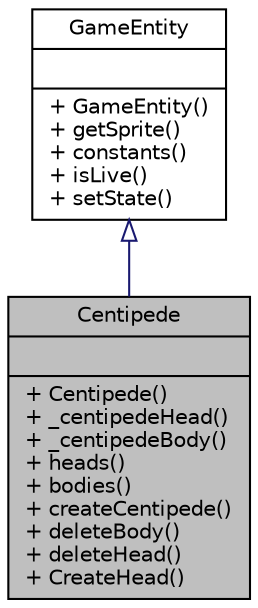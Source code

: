 digraph "Centipede"
{
  edge [fontname="Helvetica",fontsize="10",labelfontname="Helvetica",labelfontsize="10"];
  node [fontname="Helvetica",fontsize="10",shape=record];
  Node0 [label="{Centipede\n||+ Centipede()\l+ _centipedeHead()\l+ _centipedeBody()\l+ heads()\l+ bodies()\l+ createCentipede()\l+ deleteBody()\l+ deleteHead()\l+ CreateHead()\l}",height=0.2,width=0.4,color="black", fillcolor="grey75", style="filled", fontcolor="black"];
  Node1 -> Node0 [dir="back",color="midnightblue",fontsize="10",style="solid",arrowtail="onormal",fontname="Helvetica"];
  Node1 [label="{GameEntity\n||+ GameEntity()\l+ getSprite()\l+ constants()\l+ isLive()\l+ setState()\l}",height=0.2,width=0.4,color="black", fillcolor="white", style="filled",URL="$class_game_entity.html",tooltip="The purpose of this class is to load game entity images with the use of the ImageHandler object..."];
}
